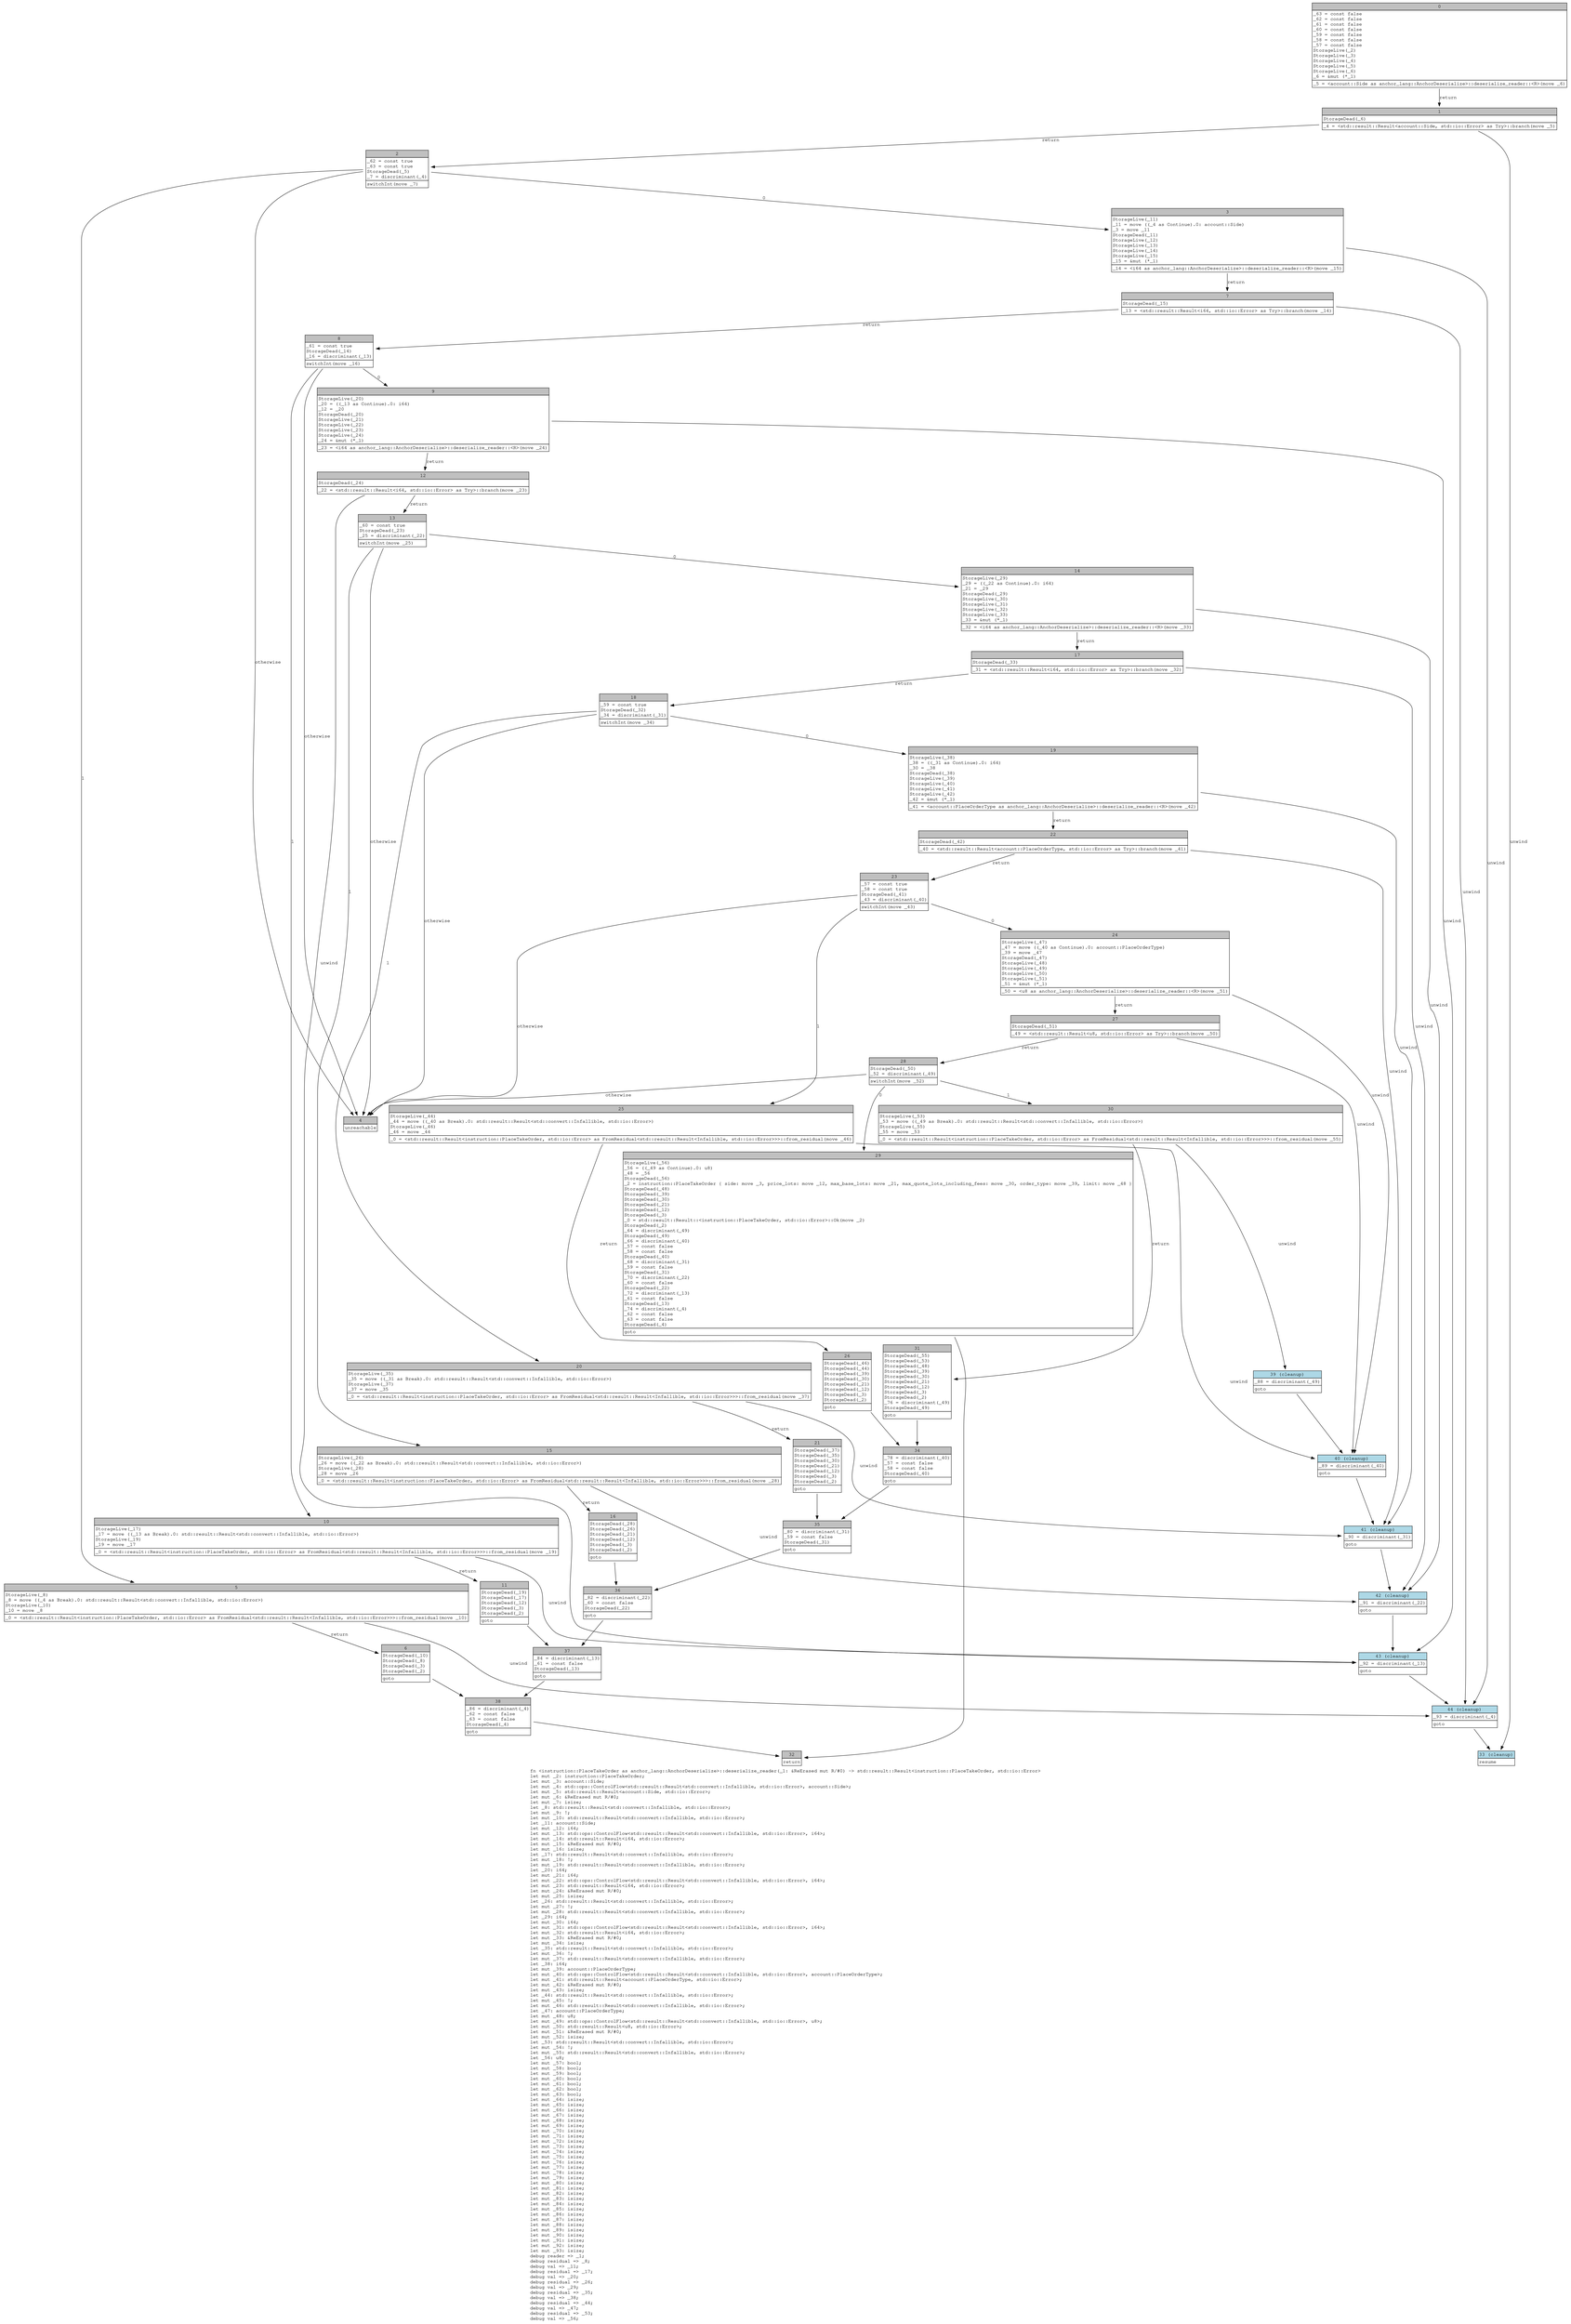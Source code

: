 digraph Mir_0_1354 {
    graph [fontname="Courier, monospace"];
    node [fontname="Courier, monospace"];
    edge [fontname="Courier, monospace"];
    label=<fn &lt;instruction::PlaceTakeOrder as anchor_lang::AnchorDeserialize&gt;::deserialize_reader(_1: &amp;ReErased mut R/#0) -&gt; std::result::Result&lt;instruction::PlaceTakeOrder, std::io::Error&gt;<br align="left"/>let mut _2: instruction::PlaceTakeOrder;<br align="left"/>let mut _3: account::Side;<br align="left"/>let mut _4: std::ops::ControlFlow&lt;std::result::Result&lt;std::convert::Infallible, std::io::Error&gt;, account::Side&gt;;<br align="left"/>let mut _5: std::result::Result&lt;account::Side, std::io::Error&gt;;<br align="left"/>let mut _6: &amp;ReErased mut R/#0;<br align="left"/>let mut _7: isize;<br align="left"/>let _8: std::result::Result&lt;std::convert::Infallible, std::io::Error&gt;;<br align="left"/>let mut _9: !;<br align="left"/>let mut _10: std::result::Result&lt;std::convert::Infallible, std::io::Error&gt;;<br align="left"/>let _11: account::Side;<br align="left"/>let mut _12: i64;<br align="left"/>let mut _13: std::ops::ControlFlow&lt;std::result::Result&lt;std::convert::Infallible, std::io::Error&gt;, i64&gt;;<br align="left"/>let mut _14: std::result::Result&lt;i64, std::io::Error&gt;;<br align="left"/>let mut _15: &amp;ReErased mut R/#0;<br align="left"/>let mut _16: isize;<br align="left"/>let _17: std::result::Result&lt;std::convert::Infallible, std::io::Error&gt;;<br align="left"/>let mut _18: !;<br align="left"/>let mut _19: std::result::Result&lt;std::convert::Infallible, std::io::Error&gt;;<br align="left"/>let _20: i64;<br align="left"/>let mut _21: i64;<br align="left"/>let mut _22: std::ops::ControlFlow&lt;std::result::Result&lt;std::convert::Infallible, std::io::Error&gt;, i64&gt;;<br align="left"/>let mut _23: std::result::Result&lt;i64, std::io::Error&gt;;<br align="left"/>let mut _24: &amp;ReErased mut R/#0;<br align="left"/>let mut _25: isize;<br align="left"/>let _26: std::result::Result&lt;std::convert::Infallible, std::io::Error&gt;;<br align="left"/>let mut _27: !;<br align="left"/>let mut _28: std::result::Result&lt;std::convert::Infallible, std::io::Error&gt;;<br align="left"/>let _29: i64;<br align="left"/>let mut _30: i64;<br align="left"/>let mut _31: std::ops::ControlFlow&lt;std::result::Result&lt;std::convert::Infallible, std::io::Error&gt;, i64&gt;;<br align="left"/>let mut _32: std::result::Result&lt;i64, std::io::Error&gt;;<br align="left"/>let mut _33: &amp;ReErased mut R/#0;<br align="left"/>let mut _34: isize;<br align="left"/>let _35: std::result::Result&lt;std::convert::Infallible, std::io::Error&gt;;<br align="left"/>let mut _36: !;<br align="left"/>let mut _37: std::result::Result&lt;std::convert::Infallible, std::io::Error&gt;;<br align="left"/>let _38: i64;<br align="left"/>let mut _39: account::PlaceOrderType;<br align="left"/>let mut _40: std::ops::ControlFlow&lt;std::result::Result&lt;std::convert::Infallible, std::io::Error&gt;, account::PlaceOrderType&gt;;<br align="left"/>let mut _41: std::result::Result&lt;account::PlaceOrderType, std::io::Error&gt;;<br align="left"/>let mut _42: &amp;ReErased mut R/#0;<br align="left"/>let mut _43: isize;<br align="left"/>let _44: std::result::Result&lt;std::convert::Infallible, std::io::Error&gt;;<br align="left"/>let mut _45: !;<br align="left"/>let mut _46: std::result::Result&lt;std::convert::Infallible, std::io::Error&gt;;<br align="left"/>let _47: account::PlaceOrderType;<br align="left"/>let mut _48: u8;<br align="left"/>let mut _49: std::ops::ControlFlow&lt;std::result::Result&lt;std::convert::Infallible, std::io::Error&gt;, u8&gt;;<br align="left"/>let mut _50: std::result::Result&lt;u8, std::io::Error&gt;;<br align="left"/>let mut _51: &amp;ReErased mut R/#0;<br align="left"/>let mut _52: isize;<br align="left"/>let _53: std::result::Result&lt;std::convert::Infallible, std::io::Error&gt;;<br align="left"/>let mut _54: !;<br align="left"/>let mut _55: std::result::Result&lt;std::convert::Infallible, std::io::Error&gt;;<br align="left"/>let _56: u8;<br align="left"/>let mut _57: bool;<br align="left"/>let mut _58: bool;<br align="left"/>let mut _59: bool;<br align="left"/>let mut _60: bool;<br align="left"/>let mut _61: bool;<br align="left"/>let mut _62: bool;<br align="left"/>let mut _63: bool;<br align="left"/>let mut _64: isize;<br align="left"/>let mut _65: isize;<br align="left"/>let mut _66: isize;<br align="left"/>let mut _67: isize;<br align="left"/>let mut _68: isize;<br align="left"/>let mut _69: isize;<br align="left"/>let mut _70: isize;<br align="left"/>let mut _71: isize;<br align="left"/>let mut _72: isize;<br align="left"/>let mut _73: isize;<br align="left"/>let mut _74: isize;<br align="left"/>let mut _75: isize;<br align="left"/>let mut _76: isize;<br align="left"/>let mut _77: isize;<br align="left"/>let mut _78: isize;<br align="left"/>let mut _79: isize;<br align="left"/>let mut _80: isize;<br align="left"/>let mut _81: isize;<br align="left"/>let mut _82: isize;<br align="left"/>let mut _83: isize;<br align="left"/>let mut _84: isize;<br align="left"/>let mut _85: isize;<br align="left"/>let mut _86: isize;<br align="left"/>let mut _87: isize;<br align="left"/>let mut _88: isize;<br align="left"/>let mut _89: isize;<br align="left"/>let mut _90: isize;<br align="left"/>let mut _91: isize;<br align="left"/>let mut _92: isize;<br align="left"/>let mut _93: isize;<br align="left"/>debug reader =&gt; _1;<br align="left"/>debug residual =&gt; _8;<br align="left"/>debug val =&gt; _11;<br align="left"/>debug residual =&gt; _17;<br align="left"/>debug val =&gt; _20;<br align="left"/>debug residual =&gt; _26;<br align="left"/>debug val =&gt; _29;<br align="left"/>debug residual =&gt; _35;<br align="left"/>debug val =&gt; _38;<br align="left"/>debug residual =&gt; _44;<br align="left"/>debug val =&gt; _47;<br align="left"/>debug residual =&gt; _53;<br align="left"/>debug val =&gt; _56;<br align="left"/>>;
    bb0__0_1354 [shape="none", label=<<table border="0" cellborder="1" cellspacing="0"><tr><td bgcolor="gray" align="center" colspan="1">0</td></tr><tr><td align="left" balign="left">_63 = const false<br/>_62 = const false<br/>_61 = const false<br/>_60 = const false<br/>_59 = const false<br/>_58 = const false<br/>_57 = const false<br/>StorageLive(_2)<br/>StorageLive(_3)<br/>StorageLive(_4)<br/>StorageLive(_5)<br/>StorageLive(_6)<br/>_6 = &amp;mut (*_1)<br/></td></tr><tr><td align="left">_5 = &lt;account::Side as anchor_lang::AnchorDeserialize&gt;::deserialize_reader::&lt;R&gt;(move _6)</td></tr></table>>];
    bb1__0_1354 [shape="none", label=<<table border="0" cellborder="1" cellspacing="0"><tr><td bgcolor="gray" align="center" colspan="1">1</td></tr><tr><td align="left" balign="left">StorageDead(_6)<br/></td></tr><tr><td align="left">_4 = &lt;std::result::Result&lt;account::Side, std::io::Error&gt; as Try&gt;::branch(move _5)</td></tr></table>>];
    bb2__0_1354 [shape="none", label=<<table border="0" cellborder="1" cellspacing="0"><tr><td bgcolor="gray" align="center" colspan="1">2</td></tr><tr><td align="left" balign="left">_62 = const true<br/>_63 = const true<br/>StorageDead(_5)<br/>_7 = discriminant(_4)<br/></td></tr><tr><td align="left">switchInt(move _7)</td></tr></table>>];
    bb3__0_1354 [shape="none", label=<<table border="0" cellborder="1" cellspacing="0"><tr><td bgcolor="gray" align="center" colspan="1">3</td></tr><tr><td align="left" balign="left">StorageLive(_11)<br/>_11 = move ((_4 as Continue).0: account::Side)<br/>_3 = move _11<br/>StorageDead(_11)<br/>StorageLive(_12)<br/>StorageLive(_13)<br/>StorageLive(_14)<br/>StorageLive(_15)<br/>_15 = &amp;mut (*_1)<br/></td></tr><tr><td align="left">_14 = &lt;i64 as anchor_lang::AnchorDeserialize&gt;::deserialize_reader::&lt;R&gt;(move _15)</td></tr></table>>];
    bb4__0_1354 [shape="none", label=<<table border="0" cellborder="1" cellspacing="0"><tr><td bgcolor="gray" align="center" colspan="1">4</td></tr><tr><td align="left">unreachable</td></tr></table>>];
    bb5__0_1354 [shape="none", label=<<table border="0" cellborder="1" cellspacing="0"><tr><td bgcolor="gray" align="center" colspan="1">5</td></tr><tr><td align="left" balign="left">StorageLive(_8)<br/>_8 = move ((_4 as Break).0: std::result::Result&lt;std::convert::Infallible, std::io::Error&gt;)<br/>StorageLive(_10)<br/>_10 = move _8<br/></td></tr><tr><td align="left">_0 = &lt;std::result::Result&lt;instruction::PlaceTakeOrder, std::io::Error&gt; as FromResidual&lt;std::result::Result&lt;Infallible, std::io::Error&gt;&gt;&gt;::from_residual(move _10)</td></tr></table>>];
    bb6__0_1354 [shape="none", label=<<table border="0" cellborder="1" cellspacing="0"><tr><td bgcolor="gray" align="center" colspan="1">6</td></tr><tr><td align="left" balign="left">StorageDead(_10)<br/>StorageDead(_8)<br/>StorageDead(_3)<br/>StorageDead(_2)<br/></td></tr><tr><td align="left">goto</td></tr></table>>];
    bb7__0_1354 [shape="none", label=<<table border="0" cellborder="1" cellspacing="0"><tr><td bgcolor="gray" align="center" colspan="1">7</td></tr><tr><td align="left" balign="left">StorageDead(_15)<br/></td></tr><tr><td align="left">_13 = &lt;std::result::Result&lt;i64, std::io::Error&gt; as Try&gt;::branch(move _14)</td></tr></table>>];
    bb8__0_1354 [shape="none", label=<<table border="0" cellborder="1" cellspacing="0"><tr><td bgcolor="gray" align="center" colspan="1">8</td></tr><tr><td align="left" balign="left">_61 = const true<br/>StorageDead(_14)<br/>_16 = discriminant(_13)<br/></td></tr><tr><td align="left">switchInt(move _16)</td></tr></table>>];
    bb9__0_1354 [shape="none", label=<<table border="0" cellborder="1" cellspacing="0"><tr><td bgcolor="gray" align="center" colspan="1">9</td></tr><tr><td align="left" balign="left">StorageLive(_20)<br/>_20 = ((_13 as Continue).0: i64)<br/>_12 = _20<br/>StorageDead(_20)<br/>StorageLive(_21)<br/>StorageLive(_22)<br/>StorageLive(_23)<br/>StorageLive(_24)<br/>_24 = &amp;mut (*_1)<br/></td></tr><tr><td align="left">_23 = &lt;i64 as anchor_lang::AnchorDeserialize&gt;::deserialize_reader::&lt;R&gt;(move _24)</td></tr></table>>];
    bb10__0_1354 [shape="none", label=<<table border="0" cellborder="1" cellspacing="0"><tr><td bgcolor="gray" align="center" colspan="1">10</td></tr><tr><td align="left" balign="left">StorageLive(_17)<br/>_17 = move ((_13 as Break).0: std::result::Result&lt;std::convert::Infallible, std::io::Error&gt;)<br/>StorageLive(_19)<br/>_19 = move _17<br/></td></tr><tr><td align="left">_0 = &lt;std::result::Result&lt;instruction::PlaceTakeOrder, std::io::Error&gt; as FromResidual&lt;std::result::Result&lt;Infallible, std::io::Error&gt;&gt;&gt;::from_residual(move _19)</td></tr></table>>];
    bb11__0_1354 [shape="none", label=<<table border="0" cellborder="1" cellspacing="0"><tr><td bgcolor="gray" align="center" colspan="1">11</td></tr><tr><td align="left" balign="left">StorageDead(_19)<br/>StorageDead(_17)<br/>StorageDead(_12)<br/>StorageDead(_3)<br/>StorageDead(_2)<br/></td></tr><tr><td align="left">goto</td></tr></table>>];
    bb12__0_1354 [shape="none", label=<<table border="0" cellborder="1" cellspacing="0"><tr><td bgcolor="gray" align="center" colspan="1">12</td></tr><tr><td align="left" balign="left">StorageDead(_24)<br/></td></tr><tr><td align="left">_22 = &lt;std::result::Result&lt;i64, std::io::Error&gt; as Try&gt;::branch(move _23)</td></tr></table>>];
    bb13__0_1354 [shape="none", label=<<table border="0" cellborder="1" cellspacing="0"><tr><td bgcolor="gray" align="center" colspan="1">13</td></tr><tr><td align="left" balign="left">_60 = const true<br/>StorageDead(_23)<br/>_25 = discriminant(_22)<br/></td></tr><tr><td align="left">switchInt(move _25)</td></tr></table>>];
    bb14__0_1354 [shape="none", label=<<table border="0" cellborder="1" cellspacing="0"><tr><td bgcolor="gray" align="center" colspan="1">14</td></tr><tr><td align="left" balign="left">StorageLive(_29)<br/>_29 = ((_22 as Continue).0: i64)<br/>_21 = _29<br/>StorageDead(_29)<br/>StorageLive(_30)<br/>StorageLive(_31)<br/>StorageLive(_32)<br/>StorageLive(_33)<br/>_33 = &amp;mut (*_1)<br/></td></tr><tr><td align="left">_32 = &lt;i64 as anchor_lang::AnchorDeserialize&gt;::deserialize_reader::&lt;R&gt;(move _33)</td></tr></table>>];
    bb15__0_1354 [shape="none", label=<<table border="0" cellborder="1" cellspacing="0"><tr><td bgcolor="gray" align="center" colspan="1">15</td></tr><tr><td align="left" balign="left">StorageLive(_26)<br/>_26 = move ((_22 as Break).0: std::result::Result&lt;std::convert::Infallible, std::io::Error&gt;)<br/>StorageLive(_28)<br/>_28 = move _26<br/></td></tr><tr><td align="left">_0 = &lt;std::result::Result&lt;instruction::PlaceTakeOrder, std::io::Error&gt; as FromResidual&lt;std::result::Result&lt;Infallible, std::io::Error&gt;&gt;&gt;::from_residual(move _28)</td></tr></table>>];
    bb16__0_1354 [shape="none", label=<<table border="0" cellborder="1" cellspacing="0"><tr><td bgcolor="gray" align="center" colspan="1">16</td></tr><tr><td align="left" balign="left">StorageDead(_28)<br/>StorageDead(_26)<br/>StorageDead(_21)<br/>StorageDead(_12)<br/>StorageDead(_3)<br/>StorageDead(_2)<br/></td></tr><tr><td align="left">goto</td></tr></table>>];
    bb17__0_1354 [shape="none", label=<<table border="0" cellborder="1" cellspacing="0"><tr><td bgcolor="gray" align="center" colspan="1">17</td></tr><tr><td align="left" balign="left">StorageDead(_33)<br/></td></tr><tr><td align="left">_31 = &lt;std::result::Result&lt;i64, std::io::Error&gt; as Try&gt;::branch(move _32)</td></tr></table>>];
    bb18__0_1354 [shape="none", label=<<table border="0" cellborder="1" cellspacing="0"><tr><td bgcolor="gray" align="center" colspan="1">18</td></tr><tr><td align="left" balign="left">_59 = const true<br/>StorageDead(_32)<br/>_34 = discriminant(_31)<br/></td></tr><tr><td align="left">switchInt(move _34)</td></tr></table>>];
    bb19__0_1354 [shape="none", label=<<table border="0" cellborder="1" cellspacing="0"><tr><td bgcolor="gray" align="center" colspan="1">19</td></tr><tr><td align="left" balign="left">StorageLive(_38)<br/>_38 = ((_31 as Continue).0: i64)<br/>_30 = _38<br/>StorageDead(_38)<br/>StorageLive(_39)<br/>StorageLive(_40)<br/>StorageLive(_41)<br/>StorageLive(_42)<br/>_42 = &amp;mut (*_1)<br/></td></tr><tr><td align="left">_41 = &lt;account::PlaceOrderType as anchor_lang::AnchorDeserialize&gt;::deserialize_reader::&lt;R&gt;(move _42)</td></tr></table>>];
    bb20__0_1354 [shape="none", label=<<table border="0" cellborder="1" cellspacing="0"><tr><td bgcolor="gray" align="center" colspan="1">20</td></tr><tr><td align="left" balign="left">StorageLive(_35)<br/>_35 = move ((_31 as Break).0: std::result::Result&lt;std::convert::Infallible, std::io::Error&gt;)<br/>StorageLive(_37)<br/>_37 = move _35<br/></td></tr><tr><td align="left">_0 = &lt;std::result::Result&lt;instruction::PlaceTakeOrder, std::io::Error&gt; as FromResidual&lt;std::result::Result&lt;Infallible, std::io::Error&gt;&gt;&gt;::from_residual(move _37)</td></tr></table>>];
    bb21__0_1354 [shape="none", label=<<table border="0" cellborder="1" cellspacing="0"><tr><td bgcolor="gray" align="center" colspan="1">21</td></tr><tr><td align="left" balign="left">StorageDead(_37)<br/>StorageDead(_35)<br/>StorageDead(_30)<br/>StorageDead(_21)<br/>StorageDead(_12)<br/>StorageDead(_3)<br/>StorageDead(_2)<br/></td></tr><tr><td align="left">goto</td></tr></table>>];
    bb22__0_1354 [shape="none", label=<<table border="0" cellborder="1" cellspacing="0"><tr><td bgcolor="gray" align="center" colspan="1">22</td></tr><tr><td align="left" balign="left">StorageDead(_42)<br/></td></tr><tr><td align="left">_40 = &lt;std::result::Result&lt;account::PlaceOrderType, std::io::Error&gt; as Try&gt;::branch(move _41)</td></tr></table>>];
    bb23__0_1354 [shape="none", label=<<table border="0" cellborder="1" cellspacing="0"><tr><td bgcolor="gray" align="center" colspan="1">23</td></tr><tr><td align="left" balign="left">_57 = const true<br/>_58 = const true<br/>StorageDead(_41)<br/>_43 = discriminant(_40)<br/></td></tr><tr><td align="left">switchInt(move _43)</td></tr></table>>];
    bb24__0_1354 [shape="none", label=<<table border="0" cellborder="1" cellspacing="0"><tr><td bgcolor="gray" align="center" colspan="1">24</td></tr><tr><td align="left" balign="left">StorageLive(_47)<br/>_47 = move ((_40 as Continue).0: account::PlaceOrderType)<br/>_39 = move _47<br/>StorageDead(_47)<br/>StorageLive(_48)<br/>StorageLive(_49)<br/>StorageLive(_50)<br/>StorageLive(_51)<br/>_51 = &amp;mut (*_1)<br/></td></tr><tr><td align="left">_50 = &lt;u8 as anchor_lang::AnchorDeserialize&gt;::deserialize_reader::&lt;R&gt;(move _51)</td></tr></table>>];
    bb25__0_1354 [shape="none", label=<<table border="0" cellborder="1" cellspacing="0"><tr><td bgcolor="gray" align="center" colspan="1">25</td></tr><tr><td align="left" balign="left">StorageLive(_44)<br/>_44 = move ((_40 as Break).0: std::result::Result&lt;std::convert::Infallible, std::io::Error&gt;)<br/>StorageLive(_46)<br/>_46 = move _44<br/></td></tr><tr><td align="left">_0 = &lt;std::result::Result&lt;instruction::PlaceTakeOrder, std::io::Error&gt; as FromResidual&lt;std::result::Result&lt;Infallible, std::io::Error&gt;&gt;&gt;::from_residual(move _46)</td></tr></table>>];
    bb26__0_1354 [shape="none", label=<<table border="0" cellborder="1" cellspacing="0"><tr><td bgcolor="gray" align="center" colspan="1">26</td></tr><tr><td align="left" balign="left">StorageDead(_46)<br/>StorageDead(_44)<br/>StorageDead(_39)<br/>StorageDead(_30)<br/>StorageDead(_21)<br/>StorageDead(_12)<br/>StorageDead(_3)<br/>StorageDead(_2)<br/></td></tr><tr><td align="left">goto</td></tr></table>>];
    bb27__0_1354 [shape="none", label=<<table border="0" cellborder="1" cellspacing="0"><tr><td bgcolor="gray" align="center" colspan="1">27</td></tr><tr><td align="left" balign="left">StorageDead(_51)<br/></td></tr><tr><td align="left">_49 = &lt;std::result::Result&lt;u8, std::io::Error&gt; as Try&gt;::branch(move _50)</td></tr></table>>];
    bb28__0_1354 [shape="none", label=<<table border="0" cellborder="1" cellspacing="0"><tr><td bgcolor="gray" align="center" colspan="1">28</td></tr><tr><td align="left" balign="left">StorageDead(_50)<br/>_52 = discriminant(_49)<br/></td></tr><tr><td align="left">switchInt(move _52)</td></tr></table>>];
    bb29__0_1354 [shape="none", label=<<table border="0" cellborder="1" cellspacing="0"><tr><td bgcolor="gray" align="center" colspan="1">29</td></tr><tr><td align="left" balign="left">StorageLive(_56)<br/>_56 = ((_49 as Continue).0: u8)<br/>_48 = _56<br/>StorageDead(_56)<br/>_2 = instruction::PlaceTakeOrder { side: move _3, price_lots: move _12, max_base_lots: move _21, max_quote_lots_including_fees: move _30, order_type: move _39, limit: move _48 }<br/>StorageDead(_48)<br/>StorageDead(_39)<br/>StorageDead(_30)<br/>StorageDead(_21)<br/>StorageDead(_12)<br/>StorageDead(_3)<br/>_0 = std::result::Result::&lt;instruction::PlaceTakeOrder, std::io::Error&gt;::Ok(move _2)<br/>StorageDead(_2)<br/>_64 = discriminant(_49)<br/>StorageDead(_49)<br/>_66 = discriminant(_40)<br/>_57 = const false<br/>_58 = const false<br/>StorageDead(_40)<br/>_68 = discriminant(_31)<br/>_59 = const false<br/>StorageDead(_31)<br/>_70 = discriminant(_22)<br/>_60 = const false<br/>StorageDead(_22)<br/>_72 = discriminant(_13)<br/>_61 = const false<br/>StorageDead(_13)<br/>_74 = discriminant(_4)<br/>_62 = const false<br/>_63 = const false<br/>StorageDead(_4)<br/></td></tr><tr><td align="left">goto</td></tr></table>>];
    bb30__0_1354 [shape="none", label=<<table border="0" cellborder="1" cellspacing="0"><tr><td bgcolor="gray" align="center" colspan="1">30</td></tr><tr><td align="left" balign="left">StorageLive(_53)<br/>_53 = move ((_49 as Break).0: std::result::Result&lt;std::convert::Infallible, std::io::Error&gt;)<br/>StorageLive(_55)<br/>_55 = move _53<br/></td></tr><tr><td align="left">_0 = &lt;std::result::Result&lt;instruction::PlaceTakeOrder, std::io::Error&gt; as FromResidual&lt;std::result::Result&lt;Infallible, std::io::Error&gt;&gt;&gt;::from_residual(move _55)</td></tr></table>>];
    bb31__0_1354 [shape="none", label=<<table border="0" cellborder="1" cellspacing="0"><tr><td bgcolor="gray" align="center" colspan="1">31</td></tr><tr><td align="left" balign="left">StorageDead(_55)<br/>StorageDead(_53)<br/>StorageDead(_48)<br/>StorageDead(_39)<br/>StorageDead(_30)<br/>StorageDead(_21)<br/>StorageDead(_12)<br/>StorageDead(_3)<br/>StorageDead(_2)<br/>_76 = discriminant(_49)<br/>StorageDead(_49)<br/></td></tr><tr><td align="left">goto</td></tr></table>>];
    bb32__0_1354 [shape="none", label=<<table border="0" cellborder="1" cellspacing="0"><tr><td bgcolor="gray" align="center" colspan="1">32</td></tr><tr><td align="left">return</td></tr></table>>];
    bb33__0_1354 [shape="none", label=<<table border="0" cellborder="1" cellspacing="0"><tr><td bgcolor="lightblue" align="center" colspan="1">33 (cleanup)</td></tr><tr><td align="left">resume</td></tr></table>>];
    bb34__0_1354 [shape="none", label=<<table border="0" cellborder="1" cellspacing="0"><tr><td bgcolor="gray" align="center" colspan="1">34</td></tr><tr><td align="left" balign="left">_78 = discriminant(_40)<br/>_57 = const false<br/>_58 = const false<br/>StorageDead(_40)<br/></td></tr><tr><td align="left">goto</td></tr></table>>];
    bb35__0_1354 [shape="none", label=<<table border="0" cellborder="1" cellspacing="0"><tr><td bgcolor="gray" align="center" colspan="1">35</td></tr><tr><td align="left" balign="left">_80 = discriminant(_31)<br/>_59 = const false<br/>StorageDead(_31)<br/></td></tr><tr><td align="left">goto</td></tr></table>>];
    bb36__0_1354 [shape="none", label=<<table border="0" cellborder="1" cellspacing="0"><tr><td bgcolor="gray" align="center" colspan="1">36</td></tr><tr><td align="left" balign="left">_82 = discriminant(_22)<br/>_60 = const false<br/>StorageDead(_22)<br/></td></tr><tr><td align="left">goto</td></tr></table>>];
    bb37__0_1354 [shape="none", label=<<table border="0" cellborder="1" cellspacing="0"><tr><td bgcolor="gray" align="center" colspan="1">37</td></tr><tr><td align="left" balign="left">_84 = discriminant(_13)<br/>_61 = const false<br/>StorageDead(_13)<br/></td></tr><tr><td align="left">goto</td></tr></table>>];
    bb38__0_1354 [shape="none", label=<<table border="0" cellborder="1" cellspacing="0"><tr><td bgcolor="gray" align="center" colspan="1">38</td></tr><tr><td align="left" balign="left">_86 = discriminant(_4)<br/>_62 = const false<br/>_63 = const false<br/>StorageDead(_4)<br/></td></tr><tr><td align="left">goto</td></tr></table>>];
    bb39__0_1354 [shape="none", label=<<table border="0" cellborder="1" cellspacing="0"><tr><td bgcolor="lightblue" align="center" colspan="1">39 (cleanup)</td></tr><tr><td align="left" balign="left">_88 = discriminant(_49)<br/></td></tr><tr><td align="left">goto</td></tr></table>>];
    bb40__0_1354 [shape="none", label=<<table border="0" cellborder="1" cellspacing="0"><tr><td bgcolor="lightblue" align="center" colspan="1">40 (cleanup)</td></tr><tr><td align="left" balign="left">_89 = discriminant(_40)<br/></td></tr><tr><td align="left">goto</td></tr></table>>];
    bb41__0_1354 [shape="none", label=<<table border="0" cellborder="1" cellspacing="0"><tr><td bgcolor="lightblue" align="center" colspan="1">41 (cleanup)</td></tr><tr><td align="left" balign="left">_90 = discriminant(_31)<br/></td></tr><tr><td align="left">goto</td></tr></table>>];
    bb42__0_1354 [shape="none", label=<<table border="0" cellborder="1" cellspacing="0"><tr><td bgcolor="lightblue" align="center" colspan="1">42 (cleanup)</td></tr><tr><td align="left" balign="left">_91 = discriminant(_22)<br/></td></tr><tr><td align="left">goto</td></tr></table>>];
    bb43__0_1354 [shape="none", label=<<table border="0" cellborder="1" cellspacing="0"><tr><td bgcolor="lightblue" align="center" colspan="1">43 (cleanup)</td></tr><tr><td align="left" balign="left">_92 = discriminant(_13)<br/></td></tr><tr><td align="left">goto</td></tr></table>>];
    bb44__0_1354 [shape="none", label=<<table border="0" cellborder="1" cellspacing="0"><tr><td bgcolor="lightblue" align="center" colspan="1">44 (cleanup)</td></tr><tr><td align="left" balign="left">_93 = discriminant(_4)<br/></td></tr><tr><td align="left">goto</td></tr></table>>];
    bb0__0_1354 -> bb1__0_1354 [label="return"];
    bb1__0_1354 -> bb2__0_1354 [label="return"];
    bb1__0_1354 -> bb33__0_1354 [label="unwind"];
    bb2__0_1354 -> bb3__0_1354 [label="0"];
    bb2__0_1354 -> bb5__0_1354 [label="1"];
    bb2__0_1354 -> bb4__0_1354 [label="otherwise"];
    bb3__0_1354 -> bb7__0_1354 [label="return"];
    bb3__0_1354 -> bb44__0_1354 [label="unwind"];
    bb5__0_1354 -> bb6__0_1354 [label="return"];
    bb5__0_1354 -> bb44__0_1354 [label="unwind"];
    bb6__0_1354 -> bb38__0_1354 [label=""];
    bb7__0_1354 -> bb8__0_1354 [label="return"];
    bb7__0_1354 -> bb44__0_1354 [label="unwind"];
    bb8__0_1354 -> bb9__0_1354 [label="0"];
    bb8__0_1354 -> bb10__0_1354 [label="1"];
    bb8__0_1354 -> bb4__0_1354 [label="otherwise"];
    bb9__0_1354 -> bb12__0_1354 [label="return"];
    bb9__0_1354 -> bb43__0_1354 [label="unwind"];
    bb10__0_1354 -> bb11__0_1354 [label="return"];
    bb10__0_1354 -> bb43__0_1354 [label="unwind"];
    bb11__0_1354 -> bb37__0_1354 [label=""];
    bb12__0_1354 -> bb13__0_1354 [label="return"];
    bb12__0_1354 -> bb43__0_1354 [label="unwind"];
    bb13__0_1354 -> bb14__0_1354 [label="0"];
    bb13__0_1354 -> bb15__0_1354 [label="1"];
    bb13__0_1354 -> bb4__0_1354 [label="otherwise"];
    bb14__0_1354 -> bb17__0_1354 [label="return"];
    bb14__0_1354 -> bb42__0_1354 [label="unwind"];
    bb15__0_1354 -> bb16__0_1354 [label="return"];
    bb15__0_1354 -> bb42__0_1354 [label="unwind"];
    bb16__0_1354 -> bb36__0_1354 [label=""];
    bb17__0_1354 -> bb18__0_1354 [label="return"];
    bb17__0_1354 -> bb42__0_1354 [label="unwind"];
    bb18__0_1354 -> bb19__0_1354 [label="0"];
    bb18__0_1354 -> bb20__0_1354 [label="1"];
    bb18__0_1354 -> bb4__0_1354 [label="otherwise"];
    bb19__0_1354 -> bb22__0_1354 [label="return"];
    bb19__0_1354 -> bb41__0_1354 [label="unwind"];
    bb20__0_1354 -> bb21__0_1354 [label="return"];
    bb20__0_1354 -> bb41__0_1354 [label="unwind"];
    bb21__0_1354 -> bb35__0_1354 [label=""];
    bb22__0_1354 -> bb23__0_1354 [label="return"];
    bb22__0_1354 -> bb41__0_1354 [label="unwind"];
    bb23__0_1354 -> bb24__0_1354 [label="0"];
    bb23__0_1354 -> bb25__0_1354 [label="1"];
    bb23__0_1354 -> bb4__0_1354 [label="otherwise"];
    bb24__0_1354 -> bb27__0_1354 [label="return"];
    bb24__0_1354 -> bb40__0_1354 [label="unwind"];
    bb25__0_1354 -> bb26__0_1354 [label="return"];
    bb25__0_1354 -> bb40__0_1354 [label="unwind"];
    bb26__0_1354 -> bb34__0_1354 [label=""];
    bb27__0_1354 -> bb28__0_1354 [label="return"];
    bb27__0_1354 -> bb40__0_1354 [label="unwind"];
    bb28__0_1354 -> bb29__0_1354 [label="0"];
    bb28__0_1354 -> bb30__0_1354 [label="1"];
    bb28__0_1354 -> bb4__0_1354 [label="otherwise"];
    bb29__0_1354 -> bb32__0_1354 [label=""];
    bb30__0_1354 -> bb31__0_1354 [label="return"];
    bb30__0_1354 -> bb39__0_1354 [label="unwind"];
    bb31__0_1354 -> bb34__0_1354 [label=""];
    bb34__0_1354 -> bb35__0_1354 [label=""];
    bb35__0_1354 -> bb36__0_1354 [label=""];
    bb36__0_1354 -> bb37__0_1354 [label=""];
    bb37__0_1354 -> bb38__0_1354 [label=""];
    bb38__0_1354 -> bb32__0_1354 [label=""];
    bb39__0_1354 -> bb40__0_1354 [label=""];
    bb40__0_1354 -> bb41__0_1354 [label=""];
    bb41__0_1354 -> bb42__0_1354 [label=""];
    bb42__0_1354 -> bb43__0_1354 [label=""];
    bb43__0_1354 -> bb44__0_1354 [label=""];
    bb44__0_1354 -> bb33__0_1354 [label=""];
}
